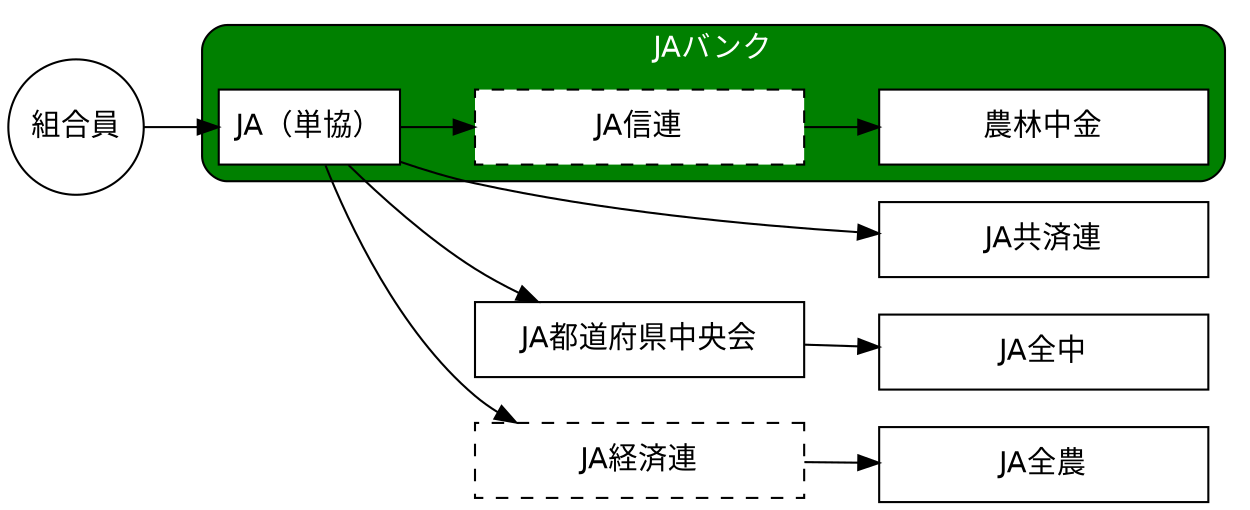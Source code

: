 digraph ja_bank {
  graph [rankdir = LR]

  node [fontname = Helvetica,
    shape = box,
    fixedsize = false,
    style = filled,
    fillcolor = white]
  組合員 [shape = circle, width = 0.9]
  JA（単協）
  node [width = 2.2]
  JA共済連; JA都道府県中央会; JA全農; 農林中金; JA全中
  node [width = 2.2,
    shape = box,
    style = "dashed,filled"]
  JA経済連; JA信連

  edge []
  組合員->JA（単協）
  JA（単協）->JA経済連->JA全農
  JA（単協）->JA共済連
  JA（単協）->JA信連->農林中金
  JA（単協）->JA都道府県中央会->JA全中

  {rank = sink; JA全農; JA共済連; JA全中}
  subgraph cluster2 {
    label = "JAバンク"
    fontname = Helvetica
    fontcolor = white
    bgcolor = "#008000"
    style = rounded
    JA（単協）; JA信連; 農林中金
  }
}